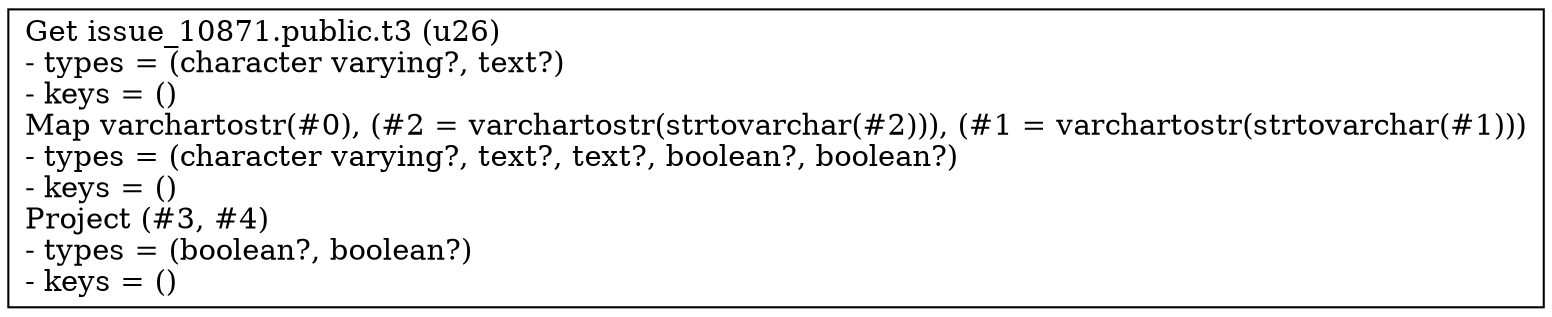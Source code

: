 digraph G {
    node0 [shape = record, label="Get issue_10871.public.t3 (u26)\l- types = (character varying?, text?)\l- keys = ()\lMap varchartostr(#0), (#2 = varchartostr(strtovarchar(#2))), (#1 = varchartostr(strtovarchar(#1)))\l- types = (character varying?, text?, text?, boolean?, boolean?)\l- keys = ()\lProject (#3, #4)\l- types = (boolean?, boolean?)\l- keys = ()\l"]
}
